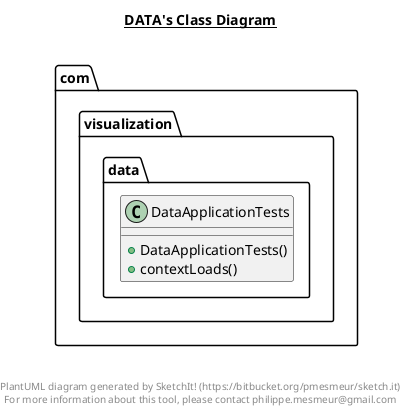 @startuml

title __DATA's Class Diagram__\n

  package com.visualization.data {
    class DataApplicationTests {
        + DataApplicationTests()
        + contextLoads()
    }
  }
  



right footer


PlantUML diagram generated by SketchIt! (https://bitbucket.org/pmesmeur/sketch.it)
For more information about this tool, please contact philippe.mesmeur@gmail.com
endfooter

@enduml
